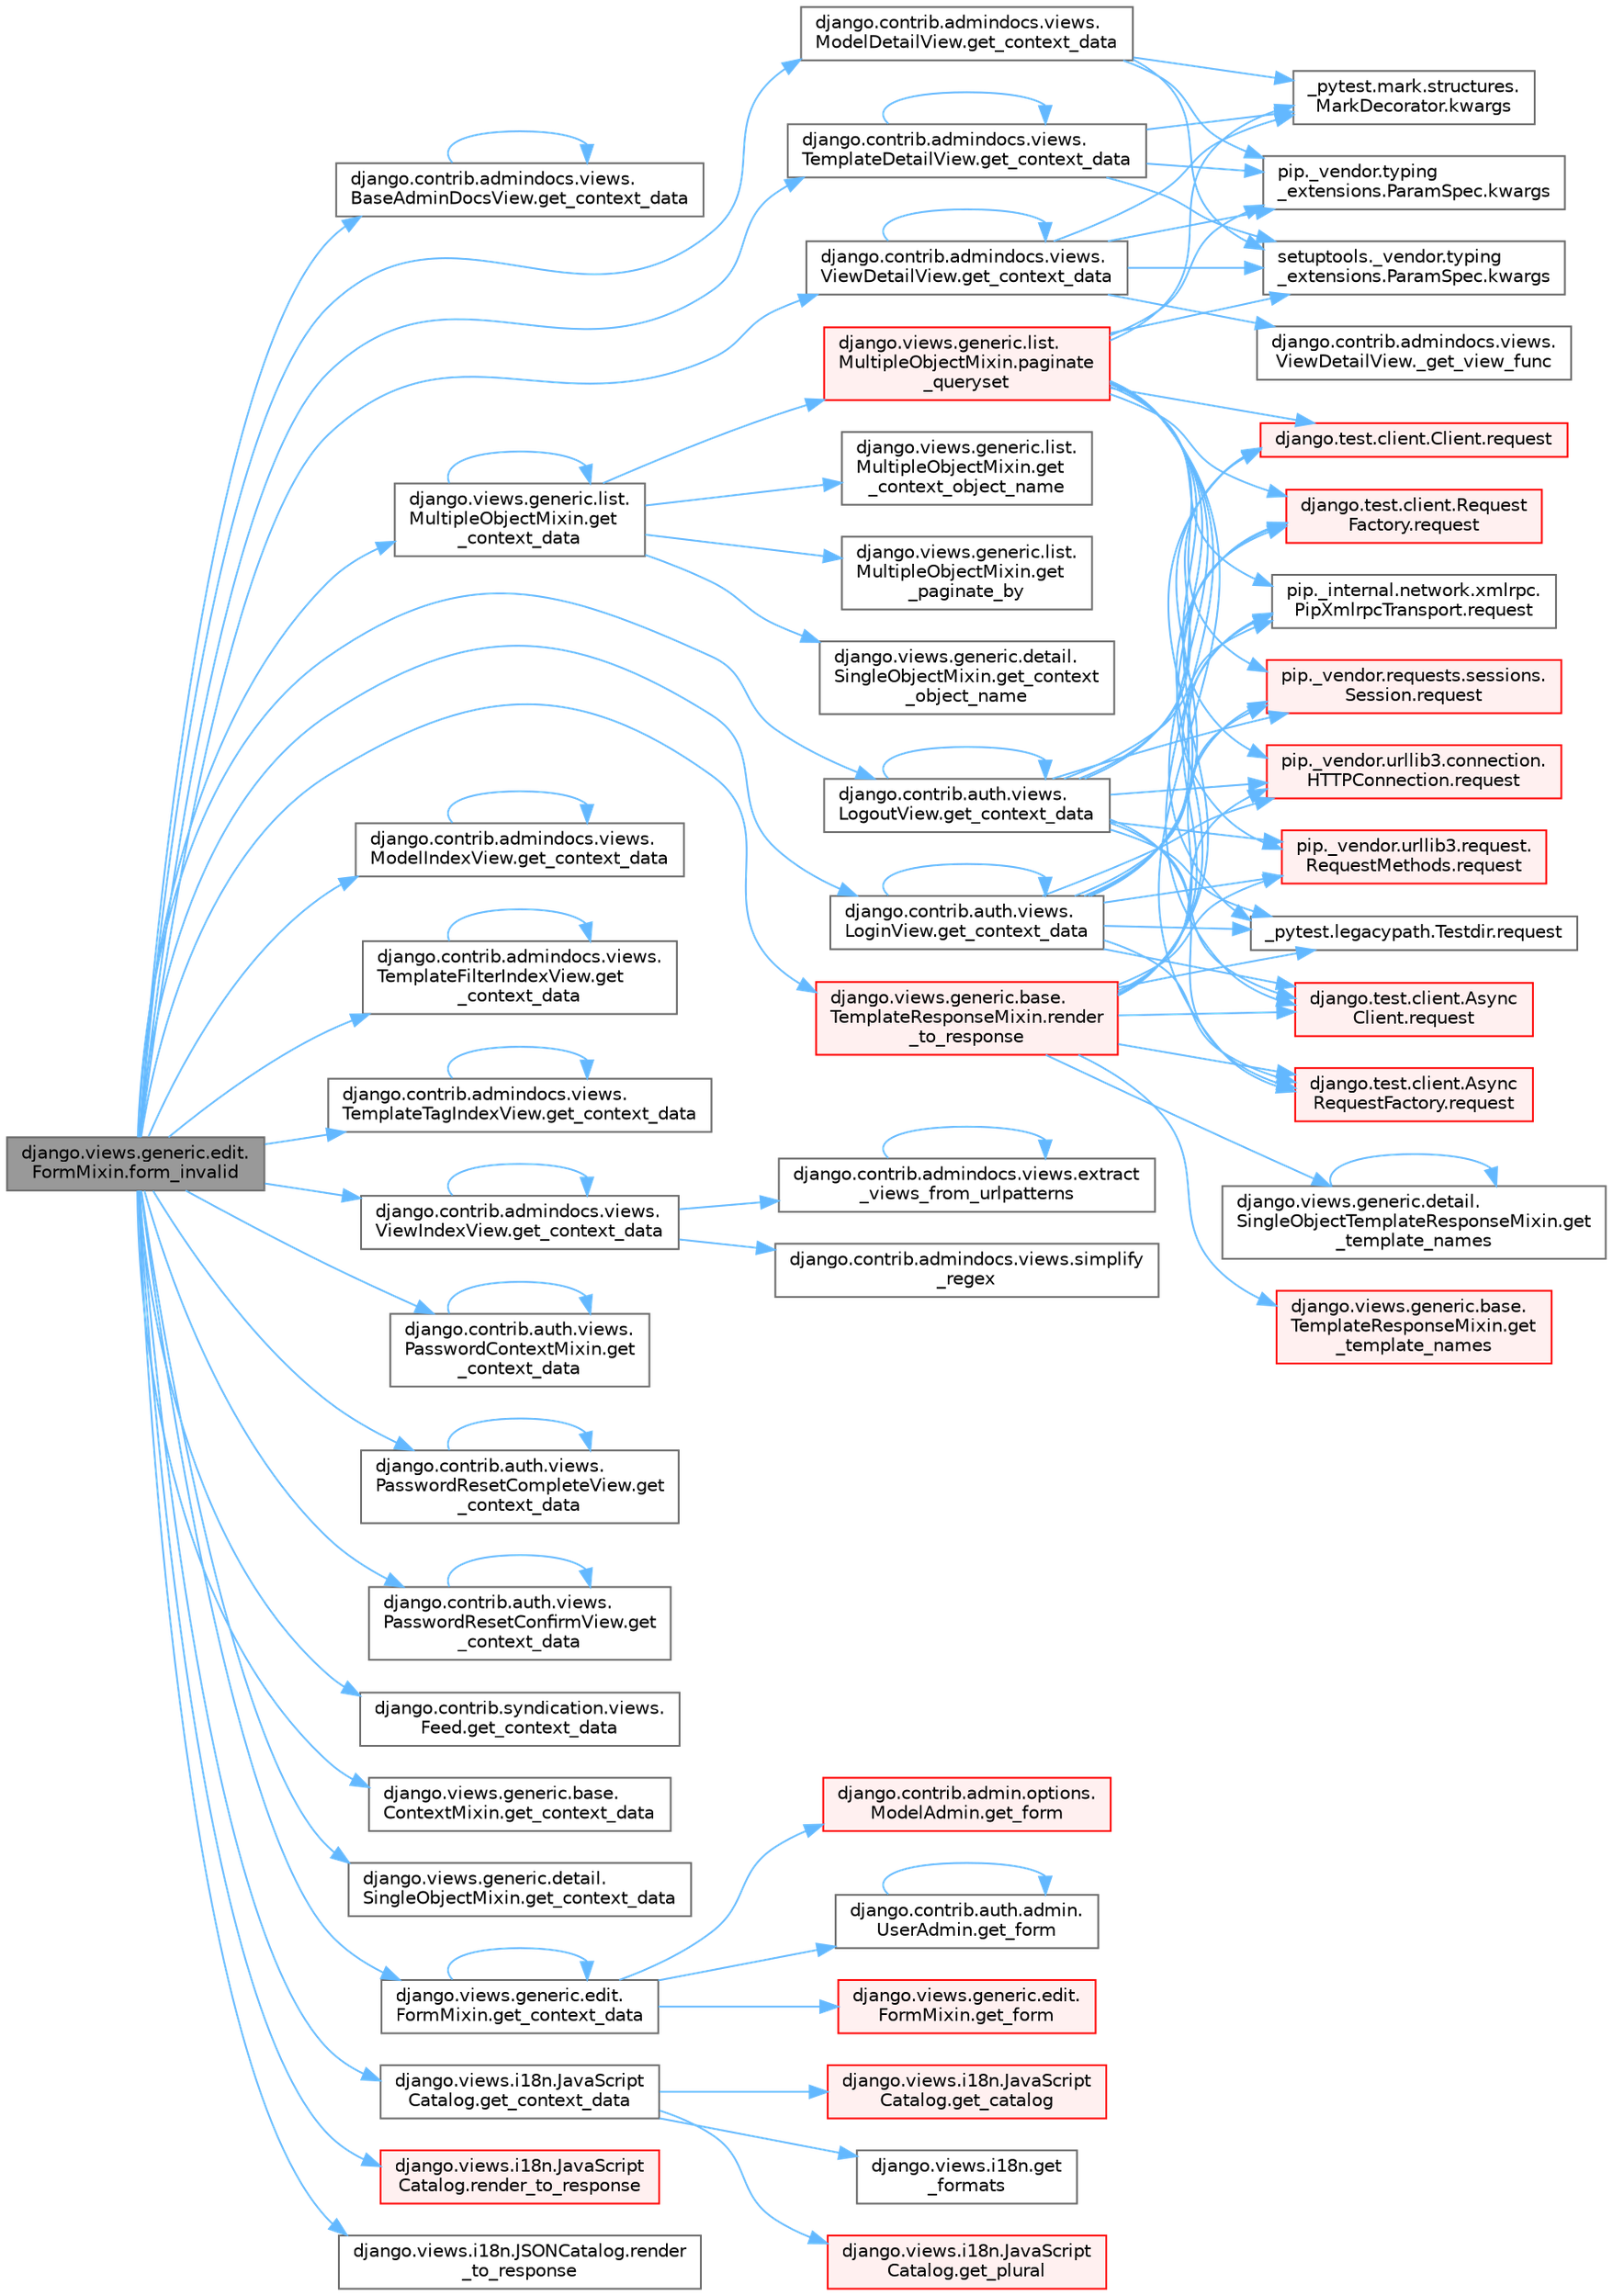 digraph "django.views.generic.edit.FormMixin.form_invalid"
{
 // LATEX_PDF_SIZE
  bgcolor="transparent";
  edge [fontname=Helvetica,fontsize=10,labelfontname=Helvetica,labelfontsize=10];
  node [fontname=Helvetica,fontsize=10,shape=box,height=0.2,width=0.4];
  rankdir="LR";
  Node1 [id="Node000001",label="django.views.generic.edit.\lFormMixin.form_invalid",height=0.2,width=0.4,color="gray40", fillcolor="grey60", style="filled", fontcolor="black",tooltip=" "];
  Node1 -> Node2 [id="edge1_Node000001_Node000002",color="steelblue1",style="solid",tooltip=" "];
  Node2 [id="Node000002",label="django.contrib.admindocs.views.\lBaseAdminDocsView.get_context_data",height=0.2,width=0.4,color="grey40", fillcolor="white", style="filled",URL="$classdjango_1_1contrib_1_1admindocs_1_1views_1_1_base_admin_docs_view.html#ad1977df8246ae09f80c673f91a5eb3e0",tooltip=" "];
  Node2 -> Node2 [id="edge2_Node000002_Node000002",color="steelblue1",style="solid",tooltip=" "];
  Node1 -> Node3 [id="edge3_Node000001_Node000003",color="steelblue1",style="solid",tooltip=" "];
  Node3 [id="Node000003",label="django.contrib.admindocs.views.\lModelDetailView.get_context_data",height=0.2,width=0.4,color="grey40", fillcolor="white", style="filled",URL="$classdjango_1_1contrib_1_1admindocs_1_1views_1_1_model_detail_view.html#ab47f56f92052e9dccd08cad21d204acf",tooltip=" "];
  Node3 -> Node4 [id="edge4_Node000003_Node000004",color="steelblue1",style="solid",tooltip=" "];
  Node4 [id="Node000004",label="_pytest.mark.structures.\lMarkDecorator.kwargs",height=0.2,width=0.4,color="grey40", fillcolor="white", style="filled",URL="$class__pytest_1_1mark_1_1structures_1_1_mark_decorator.html#a07868e83e39f7b31121b611e3627a77c",tooltip=" "];
  Node3 -> Node5 [id="edge5_Node000003_Node000005",color="steelblue1",style="solid",tooltip=" "];
  Node5 [id="Node000005",label="pip._vendor.typing\l_extensions.ParamSpec.kwargs",height=0.2,width=0.4,color="grey40", fillcolor="white", style="filled",URL="$classpip_1_1__vendor_1_1typing__extensions_1_1_param_spec.html#a7533d6714916929b5b3c9ba8f94f1f90",tooltip=" "];
  Node3 -> Node6 [id="edge6_Node000003_Node000006",color="steelblue1",style="solid",tooltip=" "];
  Node6 [id="Node000006",label="setuptools._vendor.typing\l_extensions.ParamSpec.kwargs",height=0.2,width=0.4,color="grey40", fillcolor="white", style="filled",URL="$classsetuptools_1_1__vendor_1_1typing__extensions_1_1_param_spec.html#a3ffadc8575bdbfca5ad02298256b6213",tooltip=" "];
  Node1 -> Node7 [id="edge7_Node000001_Node000007",color="steelblue1",style="solid",tooltip=" "];
  Node7 [id="Node000007",label="django.contrib.admindocs.views.\lModelIndexView.get_context_data",height=0.2,width=0.4,color="grey40", fillcolor="white", style="filled",URL="$classdjango_1_1contrib_1_1admindocs_1_1views_1_1_model_index_view.html#a2cafc5066d3889b5da54d4385716088d",tooltip=" "];
  Node7 -> Node7 [id="edge8_Node000007_Node000007",color="steelblue1",style="solid",tooltip=" "];
  Node1 -> Node8 [id="edge9_Node000001_Node000008",color="steelblue1",style="solid",tooltip=" "];
  Node8 [id="Node000008",label="django.contrib.admindocs.views.\lTemplateDetailView.get_context_data",height=0.2,width=0.4,color="grey40", fillcolor="white", style="filled",URL="$classdjango_1_1contrib_1_1admindocs_1_1views_1_1_template_detail_view.html#acf9a801a852b0a8390e8e5c2961fad75",tooltip=" "];
  Node8 -> Node8 [id="edge10_Node000008_Node000008",color="steelblue1",style="solid",tooltip=" "];
  Node8 -> Node4 [id="edge11_Node000008_Node000004",color="steelblue1",style="solid",tooltip=" "];
  Node8 -> Node5 [id="edge12_Node000008_Node000005",color="steelblue1",style="solid",tooltip=" "];
  Node8 -> Node6 [id="edge13_Node000008_Node000006",color="steelblue1",style="solid",tooltip=" "];
  Node1 -> Node9 [id="edge14_Node000001_Node000009",color="steelblue1",style="solid",tooltip=" "];
  Node9 [id="Node000009",label="django.contrib.admindocs.views.\lTemplateFilterIndexView.get\l_context_data",height=0.2,width=0.4,color="grey40", fillcolor="white", style="filled",URL="$classdjango_1_1contrib_1_1admindocs_1_1views_1_1_template_filter_index_view.html#abebb2f0d54cb96b176adaf845ebe92dd",tooltip=" "];
  Node9 -> Node9 [id="edge15_Node000009_Node000009",color="steelblue1",style="solid",tooltip=" "];
  Node1 -> Node10 [id="edge16_Node000001_Node000010",color="steelblue1",style="solid",tooltip=" "];
  Node10 [id="Node000010",label="django.contrib.admindocs.views.\lTemplateTagIndexView.get_context_data",height=0.2,width=0.4,color="grey40", fillcolor="white", style="filled",URL="$classdjango_1_1contrib_1_1admindocs_1_1views_1_1_template_tag_index_view.html#ab79bfaba91e0080ce211f9f01f6917c0",tooltip=" "];
  Node10 -> Node10 [id="edge17_Node000010_Node000010",color="steelblue1",style="solid",tooltip=" "];
  Node1 -> Node11 [id="edge18_Node000001_Node000011",color="steelblue1",style="solid",tooltip=" "];
  Node11 [id="Node000011",label="django.contrib.admindocs.views.\lViewDetailView.get_context_data",height=0.2,width=0.4,color="grey40", fillcolor="white", style="filled",URL="$classdjango_1_1contrib_1_1admindocs_1_1views_1_1_view_detail_view.html#a24356154e604e5de8fb0c612f12df44c",tooltip=" "];
  Node11 -> Node12 [id="edge19_Node000011_Node000012",color="steelblue1",style="solid",tooltip=" "];
  Node12 [id="Node000012",label="django.contrib.admindocs.views.\lViewDetailView._get_view_func",height=0.2,width=0.4,color="grey40", fillcolor="white", style="filled",URL="$classdjango_1_1contrib_1_1admindocs_1_1views_1_1_view_detail_view.html#a06359bba9152e25b07e841dc8393c268",tooltip=" "];
  Node11 -> Node11 [id="edge20_Node000011_Node000011",color="steelblue1",style="solid",tooltip=" "];
  Node11 -> Node4 [id="edge21_Node000011_Node000004",color="steelblue1",style="solid",tooltip=" "];
  Node11 -> Node5 [id="edge22_Node000011_Node000005",color="steelblue1",style="solid",tooltip=" "];
  Node11 -> Node6 [id="edge23_Node000011_Node000006",color="steelblue1",style="solid",tooltip=" "];
  Node1 -> Node13 [id="edge24_Node000001_Node000013",color="steelblue1",style="solid",tooltip=" "];
  Node13 [id="Node000013",label="django.contrib.admindocs.views.\lViewIndexView.get_context_data",height=0.2,width=0.4,color="grey40", fillcolor="white", style="filled",URL="$classdjango_1_1contrib_1_1admindocs_1_1views_1_1_view_index_view.html#a4b569a4ca12823c1ee6b26d5cafa2946",tooltip=" "];
  Node13 -> Node14 [id="edge25_Node000013_Node000014",color="steelblue1",style="solid",tooltip=" "];
  Node14 [id="Node000014",label="django.contrib.admindocs.views.extract\l_views_from_urlpatterns",height=0.2,width=0.4,color="grey40", fillcolor="white", style="filled",URL="$namespacedjango_1_1contrib_1_1admindocs_1_1views.html#a06b5c8cf3f7f7e66184d69fead4a8802",tooltip=" "];
  Node14 -> Node14 [id="edge26_Node000014_Node000014",color="steelblue1",style="solid",tooltip=" "];
  Node13 -> Node13 [id="edge27_Node000013_Node000013",color="steelblue1",style="solid",tooltip=" "];
  Node13 -> Node15 [id="edge28_Node000013_Node000015",color="steelblue1",style="solid",tooltip=" "];
  Node15 [id="Node000015",label="django.contrib.admindocs.views.simplify\l_regex",height=0.2,width=0.4,color="grey40", fillcolor="white", style="filled",URL="$namespacedjango_1_1contrib_1_1admindocs_1_1views.html#a9e1a1c874692df770aef8cdcc7a283c0",tooltip=" "];
  Node1 -> Node16 [id="edge29_Node000001_Node000016",color="steelblue1",style="solid",tooltip=" "];
  Node16 [id="Node000016",label="django.contrib.auth.views.\lLoginView.get_context_data",height=0.2,width=0.4,color="grey40", fillcolor="white", style="filled",URL="$classdjango_1_1contrib_1_1auth_1_1views_1_1_login_view.html#a5acd74035066c40850101f1d9643e328",tooltip=" "];
  Node16 -> Node16 [id="edge30_Node000016_Node000016",color="steelblue1",style="solid",tooltip=" "];
  Node16 -> Node17 [id="edge31_Node000016_Node000017",color="steelblue1",style="solid",tooltip=" "];
  Node17 [id="Node000017",label="_pytest.legacypath.Testdir.request",height=0.2,width=0.4,color="grey40", fillcolor="white", style="filled",URL="$class__pytest_1_1legacypath_1_1_testdir.html#a0e10c900efcd764da85254119e4d64c4",tooltip=" "];
  Node16 -> Node18 [id="edge32_Node000016_Node000018",color="steelblue1",style="solid",tooltip=" "];
  Node18 [id="Node000018",label="django.test.client.Async\lClient.request",height=0.2,width=0.4,color="red", fillcolor="#FFF0F0", style="filled",URL="$classdjango_1_1test_1_1client_1_1_async_client.html#a891cc2f6b81dcf3583bbbde8d21a713a",tooltip=" "];
  Node16 -> Node20 [id="edge33_Node000016_Node000020",color="steelblue1",style="solid",tooltip=" "];
  Node20 [id="Node000020",label="django.test.client.Async\lRequestFactory.request",height=0.2,width=0.4,color="red", fillcolor="#FFF0F0", style="filled",URL="$classdjango_1_1test_1_1client_1_1_async_request_factory.html#aab026845547a4c2d9203b8710b90f6cd",tooltip=" "];
  Node16 -> Node21 [id="edge34_Node000016_Node000021",color="steelblue1",style="solid",tooltip=" "];
  Node21 [id="Node000021",label="django.test.client.Client.request",height=0.2,width=0.4,color="red", fillcolor="#FFF0F0", style="filled",URL="$classdjango_1_1test_1_1client_1_1_client.html#a2f51c5251142ab6503937051936e33fa",tooltip=" "];
  Node16 -> Node484 [id="edge35_Node000016_Node000484",color="steelblue1",style="solid",tooltip=" "];
  Node484 [id="Node000484",label="django.test.client.Request\lFactory.request",height=0.2,width=0.4,color="red", fillcolor="#FFF0F0", style="filled",URL="$classdjango_1_1test_1_1client_1_1_request_factory.html#adae411ab0df6839c5364b647e4dc63ad",tooltip=" "];
  Node16 -> Node485 [id="edge36_Node000016_Node000485",color="steelblue1",style="solid",tooltip=" "];
  Node485 [id="Node000485",label="pip._internal.network.xmlrpc.\lPipXmlrpcTransport.request",height=0.2,width=0.4,color="grey40", fillcolor="white", style="filled",URL="$classpip_1_1__internal_1_1network_1_1xmlrpc_1_1_pip_xmlrpc_transport.html#a91d1ed180fbf8bcc25f6747a72614c5f",tooltip=" "];
  Node16 -> Node486 [id="edge37_Node000016_Node000486",color="steelblue1",style="solid",tooltip=" "];
  Node486 [id="Node000486",label="pip._vendor.requests.sessions.\lSession.request",height=0.2,width=0.4,color="red", fillcolor="#FFF0F0", style="filled",URL="$classpip_1_1__vendor_1_1requests_1_1sessions_1_1_session.html#a3dddfa16e93faa1a1a553936d913482b",tooltip=" "];
  Node16 -> Node999 [id="edge38_Node000016_Node000999",color="steelblue1",style="solid",tooltip=" "];
  Node999 [id="Node000999",label="pip._vendor.urllib3.connection.\lHTTPConnection.request",height=0.2,width=0.4,color="red", fillcolor="#FFF0F0", style="filled",URL="$classpip_1_1__vendor_1_1urllib3_1_1connection_1_1_h_t_t_p_connection.html#a67e552c4d242e4169bdf7319269a417f",tooltip=" "];
  Node16 -> Node1001 [id="edge39_Node000016_Node001001",color="steelblue1",style="solid",tooltip=" "];
  Node1001 [id="Node001001",label="pip._vendor.urllib3.request.\lRequestMethods.request",height=0.2,width=0.4,color="red", fillcolor="#FFF0F0", style="filled",URL="$classpip_1_1__vendor_1_1urllib3_1_1request_1_1_request_methods.html#a73541f2f0edc7df7413b043e33c69e7f",tooltip=" "];
  Node1 -> Node1614 [id="edge40_Node000001_Node001614",color="steelblue1",style="solid",tooltip=" "];
  Node1614 [id="Node001614",label="django.contrib.auth.views.\lLogoutView.get_context_data",height=0.2,width=0.4,color="grey40", fillcolor="white", style="filled",URL="$classdjango_1_1contrib_1_1auth_1_1views_1_1_logout_view.html#afab0ac15cb452acb486a3f7b9747e43b",tooltip=" "];
  Node1614 -> Node1614 [id="edge41_Node001614_Node001614",color="steelblue1",style="solid",tooltip=" "];
  Node1614 -> Node17 [id="edge42_Node001614_Node000017",color="steelblue1",style="solid",tooltip=" "];
  Node1614 -> Node18 [id="edge43_Node001614_Node000018",color="steelblue1",style="solid",tooltip=" "];
  Node1614 -> Node20 [id="edge44_Node001614_Node000020",color="steelblue1",style="solid",tooltip=" "];
  Node1614 -> Node21 [id="edge45_Node001614_Node000021",color="steelblue1",style="solid",tooltip=" "];
  Node1614 -> Node484 [id="edge46_Node001614_Node000484",color="steelblue1",style="solid",tooltip=" "];
  Node1614 -> Node485 [id="edge47_Node001614_Node000485",color="steelblue1",style="solid",tooltip=" "];
  Node1614 -> Node486 [id="edge48_Node001614_Node000486",color="steelblue1",style="solid",tooltip=" "];
  Node1614 -> Node999 [id="edge49_Node001614_Node000999",color="steelblue1",style="solid",tooltip=" "];
  Node1614 -> Node1001 [id="edge50_Node001614_Node001001",color="steelblue1",style="solid",tooltip=" "];
  Node1 -> Node1615 [id="edge51_Node000001_Node001615",color="steelblue1",style="solid",tooltip=" "];
  Node1615 [id="Node001615",label="django.contrib.auth.views.\lPasswordContextMixin.get\l_context_data",height=0.2,width=0.4,color="grey40", fillcolor="white", style="filled",URL="$classdjango_1_1contrib_1_1auth_1_1views_1_1_password_context_mixin.html#abfa1dd6ee631ec41ba3af37934f34f8b",tooltip=" "];
  Node1615 -> Node1615 [id="edge52_Node001615_Node001615",color="steelblue1",style="solid",tooltip=" "];
  Node1 -> Node1616 [id="edge53_Node000001_Node001616",color="steelblue1",style="solid",tooltip=" "];
  Node1616 [id="Node001616",label="django.contrib.auth.views.\lPasswordResetCompleteView.get\l_context_data",height=0.2,width=0.4,color="grey40", fillcolor="white", style="filled",URL="$classdjango_1_1contrib_1_1auth_1_1views_1_1_password_reset_complete_view.html#ac9084a6483335be8ccdcb9dcf9a326be",tooltip=" "];
  Node1616 -> Node1616 [id="edge54_Node001616_Node001616",color="steelblue1",style="solid",tooltip=" "];
  Node1 -> Node1617 [id="edge55_Node000001_Node001617",color="steelblue1",style="solid",tooltip=" "];
  Node1617 [id="Node001617",label="django.contrib.auth.views.\lPasswordResetConfirmView.get\l_context_data",height=0.2,width=0.4,color="grey40", fillcolor="white", style="filled",URL="$classdjango_1_1contrib_1_1auth_1_1views_1_1_password_reset_confirm_view.html#a77ff55a7f0e6851ab586ce0646bfd930",tooltip=" "];
  Node1617 -> Node1617 [id="edge56_Node001617_Node001617",color="steelblue1",style="solid",tooltip=" "];
  Node1 -> Node1618 [id="edge57_Node000001_Node001618",color="steelblue1",style="solid",tooltip=" "];
  Node1618 [id="Node001618",label="django.contrib.syndication.views.\lFeed.get_context_data",height=0.2,width=0.4,color="grey40", fillcolor="white", style="filled",URL="$classdjango_1_1contrib_1_1syndication_1_1views_1_1_feed.html#aa7cc4ffba3c1e2770e414165e68c04d8",tooltip=" "];
  Node1 -> Node1619 [id="edge58_Node000001_Node001619",color="steelblue1",style="solid",tooltip=" "];
  Node1619 [id="Node001619",label="django.views.generic.base.\lContextMixin.get_context_data",height=0.2,width=0.4,color="grey40", fillcolor="white", style="filled",URL="$classdjango_1_1views_1_1generic_1_1base_1_1_context_mixin.html#aaa6a8d481ad2832dc061072e13f55d7c",tooltip=" "];
  Node1 -> Node1620 [id="edge59_Node000001_Node001620",color="steelblue1",style="solid",tooltip=" "];
  Node1620 [id="Node001620",label="django.views.generic.detail.\lSingleObjectMixin.get_context_data",height=0.2,width=0.4,color="grey40", fillcolor="white", style="filled",URL="$classdjango_1_1views_1_1generic_1_1detail_1_1_single_object_mixin.html#a260b2c9bd6afb81c025d873cd225df5b",tooltip=" "];
  Node1 -> Node1621 [id="edge60_Node000001_Node001621",color="steelblue1",style="solid",tooltip=" "];
  Node1621 [id="Node001621",label="django.views.generic.edit.\lFormMixin.get_context_data",height=0.2,width=0.4,color="grey40", fillcolor="white", style="filled",URL="$classdjango_1_1views_1_1generic_1_1edit_1_1_form_mixin.html#acde4b1eaeec02ebbce51ac4355653d5b",tooltip=" "];
  Node1621 -> Node1621 [id="edge61_Node001621_Node001621",color="steelblue1",style="solid",tooltip=" "];
  Node1621 -> Node1622 [id="edge62_Node001621_Node001622",color="steelblue1",style="solid",tooltip=" "];
  Node1622 [id="Node001622",label="django.contrib.admin.options.\lModelAdmin.get_form",height=0.2,width=0.4,color="red", fillcolor="#FFF0F0", style="filled",URL="$classdjango_1_1contrib_1_1admin_1_1options_1_1_model_admin.html#a57f87fb2bbbe6d71b86dee23eff86522",tooltip=" "];
  Node1621 -> Node1637 [id="edge63_Node001621_Node001637",color="steelblue1",style="solid",tooltip=" "];
  Node1637 [id="Node001637",label="django.contrib.auth.admin.\lUserAdmin.get_form",height=0.2,width=0.4,color="grey40", fillcolor="white", style="filled",URL="$classdjango_1_1contrib_1_1auth_1_1admin_1_1_user_admin.html#a31237fb5aeadd7f01de3fe0957e1e1f7",tooltip=" "];
  Node1637 -> Node1637 [id="edge64_Node001637_Node001637",color="steelblue1",style="solid",tooltip=" "];
  Node1621 -> Node1638 [id="edge65_Node001621_Node001638",color="steelblue1",style="solid",tooltip=" "];
  Node1638 [id="Node001638",label="django.views.generic.edit.\lFormMixin.get_form",height=0.2,width=0.4,color="red", fillcolor="#FFF0F0", style="filled",URL="$classdjango_1_1views_1_1generic_1_1edit_1_1_form_mixin.html#af3ab4348d2bf2a9b5ceb04c079a20ea5",tooltip=" "];
  Node1 -> Node1667 [id="edge66_Node000001_Node001667",color="steelblue1",style="solid",tooltip=" "];
  Node1667 [id="Node001667",label="django.views.generic.list.\lMultipleObjectMixin.get\l_context_data",height=0.2,width=0.4,color="grey40", fillcolor="white", style="filled",URL="$classdjango_1_1views_1_1generic_1_1list_1_1_multiple_object_mixin.html#a10a1d27aca6a731b33b4b0bbcbdfd6f7",tooltip=" "];
  Node1667 -> Node1667 [id="edge67_Node001667_Node001667",color="steelblue1",style="solid",tooltip=" "];
  Node1667 -> Node1668 [id="edge68_Node001667_Node001668",color="steelblue1",style="solid",tooltip=" "];
  Node1668 [id="Node001668",label="django.views.generic.detail.\lSingleObjectMixin.get_context\l_object_name",height=0.2,width=0.4,color="grey40", fillcolor="white", style="filled",URL="$classdjango_1_1views_1_1generic_1_1detail_1_1_single_object_mixin.html#a49308ab5fe931fd8c1b37a4f33f2b419",tooltip=" "];
  Node1667 -> Node1669 [id="edge69_Node001667_Node001669",color="steelblue1",style="solid",tooltip=" "];
  Node1669 [id="Node001669",label="django.views.generic.list.\lMultipleObjectMixin.get\l_context_object_name",height=0.2,width=0.4,color="grey40", fillcolor="white", style="filled",URL="$classdjango_1_1views_1_1generic_1_1list_1_1_multiple_object_mixin.html#a4a65e91fdaa7932a053f4328f1b84a1e",tooltip=" "];
  Node1667 -> Node1670 [id="edge70_Node001667_Node001670",color="steelblue1",style="solid",tooltip=" "];
  Node1670 [id="Node001670",label="django.views.generic.list.\lMultipleObjectMixin.get\l_paginate_by",height=0.2,width=0.4,color="grey40", fillcolor="white", style="filled",URL="$classdjango_1_1views_1_1generic_1_1list_1_1_multiple_object_mixin.html#ad3b109e59587ffd419177e4861455cc4",tooltip=" "];
  Node1667 -> Node1671 [id="edge71_Node001667_Node001671",color="steelblue1",style="solid",tooltip=" "];
  Node1671 [id="Node001671",label="django.views.generic.list.\lMultipleObjectMixin.paginate\l_queryset",height=0.2,width=0.4,color="red", fillcolor="#FFF0F0", style="filled",URL="$classdjango_1_1views_1_1generic_1_1list_1_1_multiple_object_mixin.html#a629d97db3e2fce953986e39c9e5b0f5a",tooltip=" "];
  Node1671 -> Node4 [id="edge72_Node001671_Node000004",color="steelblue1",style="solid",tooltip=" "];
  Node1671 -> Node5 [id="edge73_Node001671_Node000005",color="steelblue1",style="solid",tooltip=" "];
  Node1671 -> Node6 [id="edge74_Node001671_Node000006",color="steelblue1",style="solid",tooltip=" "];
  Node1671 -> Node17 [id="edge75_Node001671_Node000017",color="steelblue1",style="solid",tooltip=" "];
  Node1671 -> Node18 [id="edge76_Node001671_Node000018",color="steelblue1",style="solid",tooltip=" "];
  Node1671 -> Node20 [id="edge77_Node001671_Node000020",color="steelblue1",style="solid",tooltip=" "];
  Node1671 -> Node21 [id="edge78_Node001671_Node000021",color="steelblue1",style="solid",tooltip=" "];
  Node1671 -> Node484 [id="edge79_Node001671_Node000484",color="steelblue1",style="solid",tooltip=" "];
  Node1671 -> Node485 [id="edge80_Node001671_Node000485",color="steelblue1",style="solid",tooltip=" "];
  Node1671 -> Node486 [id="edge81_Node001671_Node000486",color="steelblue1",style="solid",tooltip=" "];
  Node1671 -> Node999 [id="edge82_Node001671_Node000999",color="steelblue1",style="solid",tooltip=" "];
  Node1671 -> Node1001 [id="edge83_Node001671_Node001001",color="steelblue1",style="solid",tooltip=" "];
  Node1 -> Node1678 [id="edge84_Node000001_Node001678",color="steelblue1",style="solid",tooltip=" "];
  Node1678 [id="Node001678",label="django.views.i18n.JavaScript\lCatalog.get_context_data",height=0.2,width=0.4,color="grey40", fillcolor="white", style="filled",URL="$classdjango_1_1views_1_1i18n_1_1_java_script_catalog.html#ac5b55c2c1f5afddde1e9485b382e2aa0",tooltip=" "];
  Node1678 -> Node1679 [id="edge85_Node001678_Node001679",color="steelblue1",style="solid",tooltip=" "];
  Node1679 [id="Node001679",label="django.views.i18n.JavaScript\lCatalog.get_catalog",height=0.2,width=0.4,color="red", fillcolor="#FFF0F0", style="filled",URL="$classdjango_1_1views_1_1i18n_1_1_java_script_catalog.html#a3cf70b7e78377811219f2fee26e3ac8b",tooltip=" "];
  Node1678 -> Node1682 [id="edge86_Node001678_Node001682",color="steelblue1",style="solid",tooltip=" "];
  Node1682 [id="Node001682",label="django.views.i18n.get\l_formats",height=0.2,width=0.4,color="grey40", fillcolor="white", style="filled",URL="$namespacedjango_1_1views_1_1i18n.html#a7dedf8b33552c5f05babc7f3e18fc07c",tooltip=" "];
  Node1678 -> Node1683 [id="edge87_Node001678_Node001683",color="steelblue1",style="solid",tooltip=" "];
  Node1683 [id="Node001683",label="django.views.i18n.JavaScript\lCatalog.get_plural",height=0.2,width=0.4,color="red", fillcolor="#FFF0F0", style="filled",URL="$classdjango_1_1views_1_1i18n_1_1_java_script_catalog.html#a80e65e61e92d47610993a5c9fa26703e",tooltip=" "];
  Node1 -> Node1684 [id="edge88_Node000001_Node001684",color="steelblue1",style="solid",tooltip=" "];
  Node1684 [id="Node001684",label="django.views.generic.base.\lTemplateResponseMixin.render\l_to_response",height=0.2,width=0.4,color="red", fillcolor="#FFF0F0", style="filled",URL="$classdjango_1_1views_1_1generic_1_1base_1_1_template_response_mixin.html#acb779fab0e9d87e1ae49b9b4ad4e4492",tooltip=" "];
  Node1684 -> Node1685 [id="edge89_Node001684_Node001685",color="steelblue1",style="solid",tooltip=" "];
  Node1685 [id="Node001685",label="django.views.generic.base.\lTemplateResponseMixin.get\l_template_names",height=0.2,width=0.4,color="red", fillcolor="#FFF0F0", style="filled",URL="$classdjango_1_1views_1_1generic_1_1base_1_1_template_response_mixin.html#a01e86f80f6149ac9356850cbeba9bd22",tooltip=" "];
  Node1684 -> Node1692 [id="edge90_Node001684_Node001692",color="steelblue1",style="solid",tooltip=" "];
  Node1692 [id="Node001692",label="django.views.generic.detail.\lSingleObjectTemplateResponseMixin.get\l_template_names",height=0.2,width=0.4,color="grey40", fillcolor="white", style="filled",URL="$classdjango_1_1views_1_1generic_1_1detail_1_1_single_object_template_response_mixin.html#a50aa80c706b326590422e7c624ebba77",tooltip=" "];
  Node1692 -> Node1692 [id="edge91_Node001692_Node001692",color="steelblue1",style="solid",tooltip=" "];
  Node1684 -> Node17 [id="edge92_Node001684_Node000017",color="steelblue1",style="solid",tooltip=" "];
  Node1684 -> Node18 [id="edge93_Node001684_Node000018",color="steelblue1",style="solid",tooltip=" "];
  Node1684 -> Node20 [id="edge94_Node001684_Node000020",color="steelblue1",style="solid",tooltip=" "];
  Node1684 -> Node21 [id="edge95_Node001684_Node000021",color="steelblue1",style="solid",tooltip=" "];
  Node1684 -> Node484 [id="edge96_Node001684_Node000484",color="steelblue1",style="solid",tooltip=" "];
  Node1684 -> Node485 [id="edge97_Node001684_Node000485",color="steelblue1",style="solid",tooltip=" "];
  Node1684 -> Node486 [id="edge98_Node001684_Node000486",color="steelblue1",style="solid",tooltip=" "];
  Node1684 -> Node999 [id="edge99_Node001684_Node000999",color="steelblue1",style="solid",tooltip=" "];
  Node1684 -> Node1001 [id="edge100_Node001684_Node001001",color="steelblue1",style="solid",tooltip=" "];
  Node1 -> Node1694 [id="edge101_Node000001_Node001694",color="steelblue1",style="solid",tooltip=" "];
  Node1694 [id="Node001694",label="django.views.i18n.JavaScript\lCatalog.render_to_response",height=0.2,width=0.4,color="red", fillcolor="#FFF0F0", style="filled",URL="$classdjango_1_1views_1_1i18n_1_1_java_script_catalog.html#a4f8ccc2554627204e1cd042998831228",tooltip=" "];
  Node1 -> Node1696 [id="edge102_Node000001_Node001696",color="steelblue1",style="solid",tooltip=" "];
  Node1696 [id="Node001696",label="django.views.i18n.JSONCatalog.render\l_to_response",height=0.2,width=0.4,color="grey40", fillcolor="white", style="filled",URL="$classdjango_1_1views_1_1i18n_1_1_j_s_o_n_catalog.html#a71631a886b59511c4ed2a21b1adf34ff",tooltip=" "];
}
